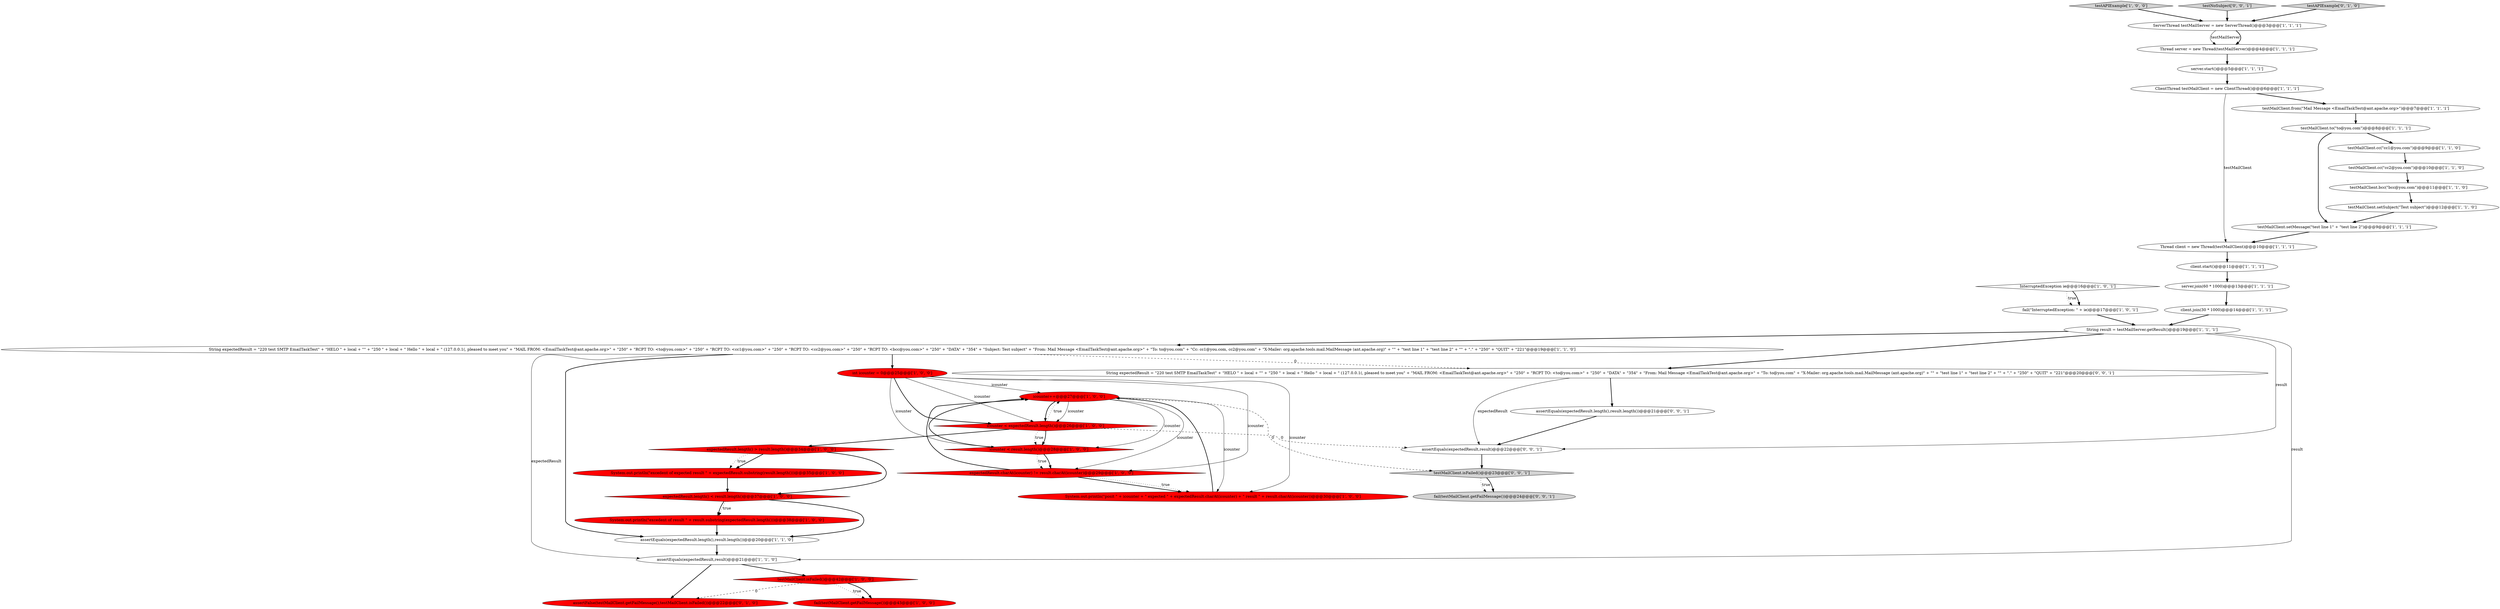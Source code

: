 digraph {
22 [style = filled, label = "assertEquals(expectedResult,result)@@@21@@@['1', '1', '0']", fillcolor = white, shape = ellipse image = "AAA0AAABBB1BBB"];
34 [style = filled, label = "assertFalse(testMailClient.getFailMessage(),testMailClient.isFailed())@@@22@@@['0', '1', '0']", fillcolor = red, shape = ellipse image = "AAA1AAABBB2BBB"];
16 [style = filled, label = "assertEquals(expectedResult.length(),result.length())@@@20@@@['1', '1', '0']", fillcolor = white, shape = ellipse image = "AAA0AAABBB1BBB"];
26 [style = filled, label = "testMailClient.to(\"to@you.com\")@@@8@@@['1', '1', '1']", fillcolor = white, shape = ellipse image = "AAA0AAABBB1BBB"];
2 [style = filled, label = "String expectedResult = \"220 test SMTP EmailTaskTest\" + \"HELO \" + local + \"\" + \"250 \" + local + \" Hello \" + local + \" (127.0.0.1(, pleased to meet you\" + \"MAIL FROM: <EmailTaskTest@ant.apache.org>\" + \"250\" + \"RCPT TO: <to@you.com>\" + \"250\" + \"RCPT TO: <cc1@you.com>\" + \"250\" + \"RCPT TO: <cc2@you.com>\" + \"250\" + \"RCPT TO: <bcc@you.com>\" + \"250\" + \"DATA\" + \"354\" + \"Subject: Test subject\" + \"From: Mail Message <EmailTaskTest@ant.apache.org>\" + \"To: to@you.com\" + \"Cc: cc1@you.com, cc2@you.com\" + \"X-Mailer: org.apache.tools.mail.MailMessage (ant.apache.org)\" + \"\" + \"test line 1\" + \"test line 2\" + \"\" + \".\" + \"250\" + \"QUIT\" + \"221\"@@@19@@@['1', '1', '0']", fillcolor = white, shape = ellipse image = "AAA0AAABBB1BBB"];
8 [style = filled, label = "testMailClient.cc(\"cc2@you.com\")@@@10@@@['1', '1', '0']", fillcolor = white, shape = ellipse image = "AAA0AAABBB1BBB"];
7 [style = filled, label = "icounter++@@@27@@@['1', '0', '0']", fillcolor = red, shape = ellipse image = "AAA1AAABBB1BBB"];
40 [style = filled, label = "String expectedResult = \"220 test SMTP EmailTaskTest\" + \"HELO \" + local + \"\" + \"250 \" + local + \" Hello \" + local + \" (127.0.0.1(, pleased to meet you\" + \"MAIL FROM: <EmailTaskTest@ant.apache.org>\" + \"250\" + \"RCPT TO: <to@you.com>\" + \"250\" + \"DATA\" + \"354\" + \"From: Mail Message <EmailTaskTest@ant.apache.org>\" + \"To: to@you.com\" + \"X-Mailer: org.apache.tools.mail.MailMessage (ant.apache.org)\" + \"\" + \"test line 1\" + \"test line 2\" + \"\" + \".\" + \"250\" + \"QUIT\" + \"221\"@@@20@@@['0', '0', '1']", fillcolor = white, shape = ellipse image = "AAA0AAABBB3BBB"];
28 [style = filled, label = "testAPIExample['1', '0', '0']", fillcolor = lightgray, shape = diamond image = "AAA0AAABBB1BBB"];
30 [style = filled, label = "testMailClient.bcc(\"bcc@you.com\")@@@11@@@['1', '1', '0']", fillcolor = white, shape = ellipse image = "AAA0AAABBB1BBB"];
38 [style = filled, label = "assertEquals(expectedResult.length(),result.length())@@@21@@@['0', '0', '1']", fillcolor = white, shape = ellipse image = "AAA0AAABBB3BBB"];
32 [style = filled, label = "fail(\"InterruptedException: \" + ie)@@@17@@@['1', '0', '1']", fillcolor = white, shape = ellipse image = "AAA0AAABBB1BBB"];
0 [style = filled, label = "System.out.println(\"excedent of expected result \" + expectedResult.substring(result.length()))@@@35@@@['1', '0', '0']", fillcolor = red, shape = ellipse image = "AAA1AAABBB1BBB"];
37 [style = filled, label = "assertEquals(expectedResult,result)@@@22@@@['0', '0', '1']", fillcolor = white, shape = ellipse image = "AAA0AAABBB3BBB"];
10 [style = filled, label = "int icounter = 0@@@25@@@['1', '0', '0']", fillcolor = red, shape = ellipse image = "AAA1AAABBB1BBB"];
41 [style = filled, label = "testMailClient.isFailed()@@@23@@@['0', '0', '1']", fillcolor = lightgray, shape = diamond image = "AAA0AAABBB3BBB"];
39 [style = filled, label = "testNoSubject['0', '0', '1']", fillcolor = lightgray, shape = diamond image = "AAA0AAABBB3BBB"];
6 [style = filled, label = "icounter < result.length()@@@28@@@['1', '0', '0']", fillcolor = red, shape = diamond image = "AAA1AAABBB1BBB"];
20 [style = filled, label = "client.join(30 * 1000)@@@14@@@['1', '1', '1']", fillcolor = white, shape = ellipse image = "AAA0AAABBB1BBB"];
25 [style = filled, label = "testMailClient.from(\"Mail Message <EmailTaskTest@ant.apache.org>\")@@@7@@@['1', '1', '1']", fillcolor = white, shape = ellipse image = "AAA0AAABBB1BBB"];
24 [style = filled, label = "Thread server = new Thread(testMailServer)@@@4@@@['1', '1', '1']", fillcolor = white, shape = ellipse image = "AAA0AAABBB1BBB"];
1 [style = filled, label = "expectedResult.length() > result.length()@@@34@@@['1', '0', '0']", fillcolor = red, shape = diamond image = "AAA1AAABBB1BBB"];
33 [style = filled, label = "Thread client = new Thread(testMailClient)@@@10@@@['1', '1', '1']", fillcolor = white, shape = ellipse image = "AAA0AAABBB1BBB"];
12 [style = filled, label = "String result = testMailServer.getResult()@@@19@@@['1', '1', '1']", fillcolor = white, shape = ellipse image = "AAA0AAABBB1BBB"];
31 [style = filled, label = "testMailClient.cc(\"cc1@you.com\")@@@9@@@['1', '1', '0']", fillcolor = white, shape = ellipse image = "AAA0AAABBB1BBB"];
5 [style = filled, label = "ClientThread testMailClient = new ClientThread()@@@6@@@['1', '1', '1']", fillcolor = white, shape = ellipse image = "AAA0AAABBB1BBB"];
18 [style = filled, label = "fail(testMailClient.getFailMessage())@@@43@@@['1', '0', '0']", fillcolor = red, shape = ellipse image = "AAA1AAABBB1BBB"];
13 [style = filled, label = "testMailClient.setMessage(\"test line 1\" + \"test line 2\")@@@9@@@['1', '1', '1']", fillcolor = white, shape = ellipse image = "AAA0AAABBB1BBB"];
35 [style = filled, label = "testAPIExample['0', '1', '0']", fillcolor = lightgray, shape = diamond image = "AAA0AAABBB2BBB"];
14 [style = filled, label = "InterruptedException ie@@@16@@@['1', '0', '1']", fillcolor = white, shape = diamond image = "AAA0AAABBB1BBB"];
23 [style = filled, label = "server.join(60 * 1000)@@@13@@@['1', '1', '1']", fillcolor = white, shape = ellipse image = "AAA0AAABBB1BBB"];
27 [style = filled, label = "expectedResult.charAt(icounter) != result.charAt(icounter)@@@29@@@['1', '0', '0']", fillcolor = red, shape = diamond image = "AAA1AAABBB1BBB"];
17 [style = filled, label = "server.start()@@@5@@@['1', '1', '1']", fillcolor = white, shape = ellipse image = "AAA0AAABBB1BBB"];
9 [style = filled, label = "testMailClient.setSubject(\"Test subject\")@@@12@@@['1', '1', '0']", fillcolor = white, shape = ellipse image = "AAA0AAABBB1BBB"];
21 [style = filled, label = "icounter < expectedResult.length()@@@26@@@['1', '0', '0']", fillcolor = red, shape = diamond image = "AAA1AAABBB1BBB"];
4 [style = filled, label = "System.out.println(\"excedent of result \" + result.substring(expectedResult.length()))@@@38@@@['1', '0', '0']", fillcolor = red, shape = ellipse image = "AAA1AAABBB1BBB"];
15 [style = filled, label = "testMailClient.isFailed()@@@42@@@['1', '0', '0']", fillcolor = red, shape = diamond image = "AAA1AAABBB1BBB"];
19 [style = filled, label = "client.start()@@@11@@@['1', '1', '1']", fillcolor = white, shape = ellipse image = "AAA0AAABBB1BBB"];
29 [style = filled, label = "expectedResult.length() < result.length()@@@37@@@['1', '0', '0']", fillcolor = red, shape = diamond image = "AAA1AAABBB1BBB"];
36 [style = filled, label = "fail(testMailClient.getFailMessage())@@@24@@@['0', '0', '1']", fillcolor = lightgray, shape = ellipse image = "AAA0AAABBB3BBB"];
11 [style = filled, label = "ServerThread testMailServer = new ServerThread()@@@3@@@['1', '1', '1']", fillcolor = white, shape = ellipse image = "AAA0AAABBB1BBB"];
3 [style = filled, label = "System.out.println(\"posit \" + icounter + \" expected \" + expectedResult.charAt(icounter) + \" result \" + result.charAt(icounter))@@@30@@@['1', '0', '0']", fillcolor = red, shape = ellipse image = "AAA1AAABBB1BBB"];
8->30 [style = bold, label=""];
17->5 [style = bold, label=""];
23->20 [style = bold, label=""];
12->37 [style = solid, label="result"];
29->4 [style = bold, label=""];
22->15 [style = bold, label=""];
14->32 [style = dotted, label="true"];
29->4 [style = dotted, label="true"];
15->34 [style = dashed, label="0"];
21->6 [style = bold, label=""];
32->12 [style = bold, label=""];
7->3 [style = solid, label="icounter"];
37->41 [style = bold, label=""];
28->11 [style = bold, label=""];
15->18 [style = dotted, label="true"];
27->3 [style = bold, label=""];
11->24 [style = solid, label="testMailServer"];
10->27 [style = solid, label="icounter"];
0->29 [style = bold, label=""];
30->9 [style = bold, label=""];
10->7 [style = solid, label="icounter"];
21->37 [style = dashed, label="0"];
10->21 [style = bold, label=""];
1->0 [style = bold, label=""];
16->22 [style = bold, label=""];
11->24 [style = bold, label=""];
2->10 [style = bold, label=""];
10->6 [style = solid, label="icounter"];
15->18 [style = bold, label=""];
2->22 [style = solid, label="expectedResult"];
40->38 [style = bold, label=""];
39->11 [style = bold, label=""];
26->13 [style = bold, label=""];
5->25 [style = bold, label=""];
21->6 [style = dotted, label="true"];
27->3 [style = dotted, label="true"];
41->36 [style = dotted, label="true"];
10->3 [style = solid, label="icounter"];
7->21 [style = solid, label="icounter"];
6->27 [style = bold, label=""];
12->40 [style = bold, label=""];
12->2 [style = bold, label=""];
26->31 [style = bold, label=""];
41->36 [style = bold, label=""];
5->33 [style = solid, label="testMailClient"];
3->7 [style = bold, label=""];
38->37 [style = bold, label=""];
7->27 [style = solid, label="icounter"];
19->23 [style = bold, label=""];
22->34 [style = bold, label=""];
21->1 [style = bold, label=""];
25->26 [style = bold, label=""];
24->17 [style = bold, label=""];
20->12 [style = bold, label=""];
27->7 [style = bold, label=""];
21->7 [style = dotted, label="true"];
9->13 [style = bold, label=""];
7->21 [style = bold, label=""];
7->41 [style = dashed, label="0"];
1->0 [style = dotted, label="true"];
2->40 [style = dashed, label="0"];
40->37 [style = solid, label="expectedResult"];
33->19 [style = bold, label=""];
6->7 [style = bold, label=""];
13->33 [style = bold, label=""];
14->32 [style = bold, label=""];
1->29 [style = bold, label=""];
6->27 [style = dotted, label="true"];
31->8 [style = bold, label=""];
29->16 [style = bold, label=""];
7->6 [style = solid, label="icounter"];
4->16 [style = bold, label=""];
10->21 [style = solid, label="icounter"];
12->22 [style = solid, label="result"];
35->11 [style = bold, label=""];
2->16 [style = bold, label=""];
}
